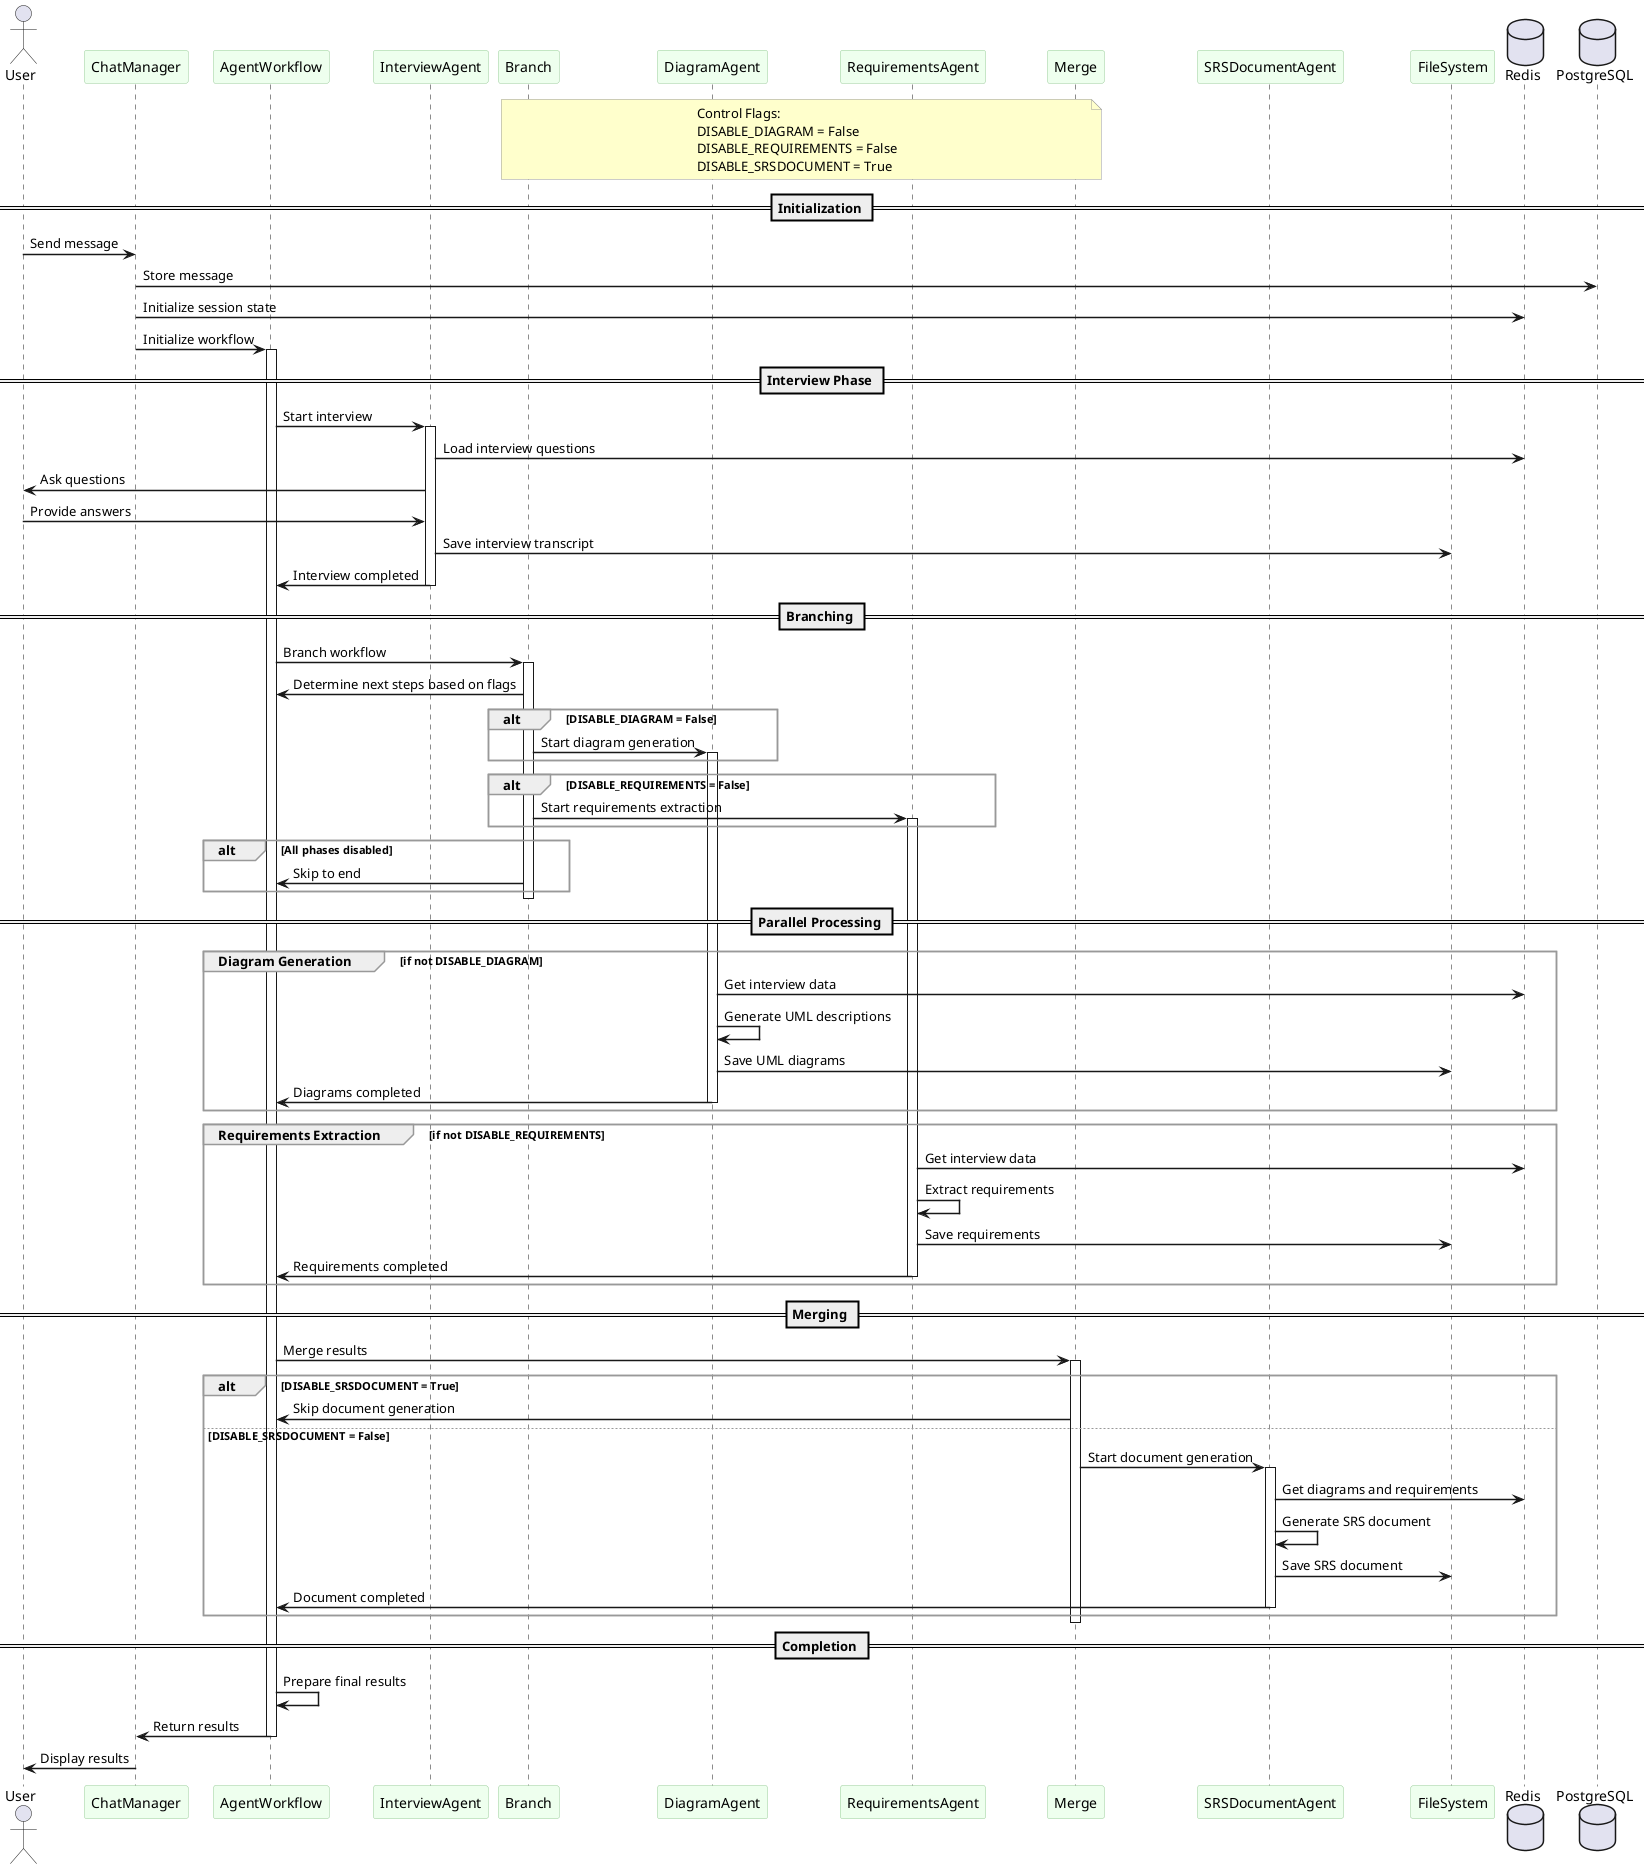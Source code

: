 @startuml Agent Workflow Sequence

skinparam backgroundColor white
skinparam SequenceArrowThickness 1.5
skinparam SequenceGroupBackgroundColor #EEEEEE
skinparam SequenceGroupBorderColor #999999
skinparam SequenceBoxBackgroundColor #EEEEFF
skinparam SequenceBoxBorderColor #9999FF
skinparam ParticipantBackgroundColor #EEFFEE
skinparam ParticipantBorderColor #99CC99
skinparam NoteBackgroundColor #FFFFCC
skinparam NoteBorderColor #999999

actor User
participant "ChatManager" as CM
participant "AgentWorkflow" as AW
participant "InterviewAgent" as IA
participant "Branch" as BR
participant "DiagramAgent" as DA
participant "RequirementsAgent" as RA
participant "Merge" as MG
participant "SRSDocumentAgent" as SA
participant "FileSystem" as FS
database "Redis" as RD
database "PostgreSQL" as PG

note over BR, MG
  Control Flags:
  DISABLE_DIAGRAM = False
  DISABLE_REQUIREMENTS = False
  DISABLE_SRSDOCUMENT = True
end note

== Initialization ==

User -> CM: Send message
CM -> PG: Store message
CM -> RD: Initialize session state
CM -> AW: Initialize workflow
activate AW

== Interview Phase ==

AW -> IA: Start interview
activate IA
IA -> RD: Load interview questions
IA -> User: Ask questions
User -> IA: Provide answers
IA -> FS: Save interview transcript
IA -> AW: Interview completed
deactivate IA

== Branching ==

AW -> BR: Branch workflow
activate BR
BR -> AW: Determine next steps based on flags

alt DISABLE_DIAGRAM = False
    BR -> DA: Start diagram generation
    activate DA
end

alt DISABLE_REQUIREMENTS = False
    BR -> RA: Start requirements extraction
    activate RA
end

alt All phases disabled
    BR -> AW: Skip to end
end
deactivate BR

== Parallel Processing ==

group Diagram Generation [if not DISABLE_DIAGRAM]
    DA -> RD: Get interview data
    DA -> DA: Generate UML descriptions
    DA -> FS: Save UML diagrams
    DA -> AW: Diagrams completed
    deactivate DA
end

group Requirements Extraction [if not DISABLE_REQUIREMENTS]
    RA -> RD: Get interview data
    RA -> RA: Extract requirements
    RA -> FS: Save requirements
    RA -> AW: Requirements completed
    deactivate RA
end

== Merging ==

AW -> MG: Merge results
activate MG

alt DISABLE_SRSDOCUMENT = True
    MG -> AW: Skip document generation
else DISABLE_SRSDOCUMENT = False
    MG -> SA: Start document generation
    activate SA
    SA -> RD: Get diagrams and requirements
    SA -> SA: Generate SRS document
    SA -> FS: Save SRS document
    SA -> AW: Document completed
    deactivate SA
end
deactivate MG

== Completion ==

AW -> AW: Prepare final results
AW -> CM: Return results
deactivate AW
CM -> User: Display results

@enduml 